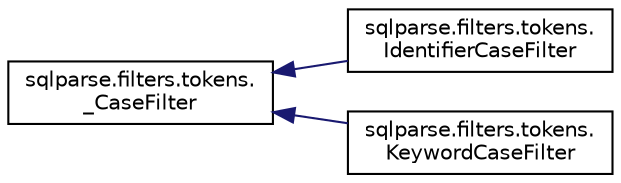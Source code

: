digraph "Graphical Class Hierarchy"
{
 // LATEX_PDF_SIZE
  edge [fontname="Helvetica",fontsize="10",labelfontname="Helvetica",labelfontsize="10"];
  node [fontname="Helvetica",fontsize="10",shape=record];
  rankdir="LR";
  Node0 [label="sqlparse.filters.tokens.\l_CaseFilter",height=0.2,width=0.4,color="black", fillcolor="white", style="filled",URL="$classsqlparse_1_1filters_1_1tokens_1_1___case_filter.html",tooltip=" "];
  Node0 -> Node1 [dir="back",color="midnightblue",fontsize="10",style="solid",fontname="Helvetica"];
  Node1 [label="sqlparse.filters.tokens.\lIdentifierCaseFilter",height=0.2,width=0.4,color="black", fillcolor="white", style="filled",URL="$classsqlparse_1_1filters_1_1tokens_1_1_identifier_case_filter.html",tooltip=" "];
  Node0 -> Node2 [dir="back",color="midnightblue",fontsize="10",style="solid",fontname="Helvetica"];
  Node2 [label="sqlparse.filters.tokens.\lKeywordCaseFilter",height=0.2,width=0.4,color="black", fillcolor="white", style="filled",URL="$classsqlparse_1_1filters_1_1tokens_1_1_keyword_case_filter.html",tooltip=" "];
}
